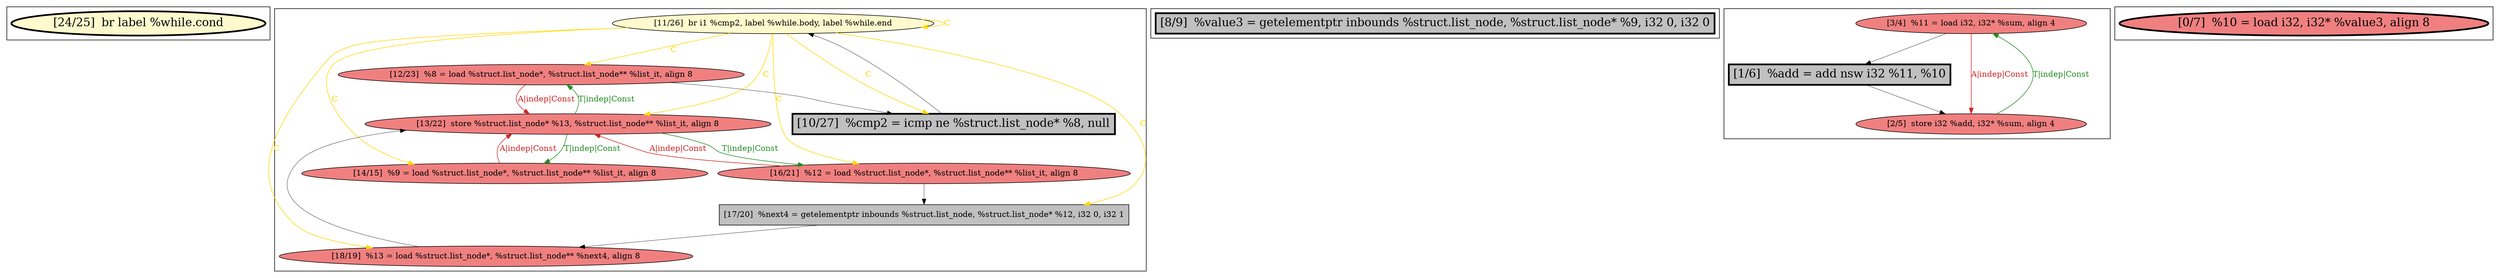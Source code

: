 
digraph G {





subgraph cluster4 {


node1205 [penwidth=3.0,fontsize=20,fillcolor=lemonchiffon,label="[24/25]  br label %while.cond",shape=ellipse,style=filled ]



}

subgraph cluster3 {


node1204 [fillcolor=lemonchiffon,label="[11/26]  br i1 %cmp2, label %while.body, label %while.end",shape=ellipse,style=filled ]
node1203 [fillcolor=lightcoral,label="[12/23]  %8 = load %struct.list_node*, %struct.list_node** %list_it, align 8",shape=ellipse,style=filled ]
node1198 [fillcolor=lightcoral,label="[18/19]  %13 = load %struct.list_node*, %struct.list_node** %next4, align 8",shape=ellipse,style=filled ]
node1200 [fillcolor=lightcoral,label="[13/22]  store %struct.list_node* %13, %struct.list_node** %list_it, align 8",shape=ellipse,style=filled ]
node1201 [fillcolor=lightcoral,label="[14/15]  %9 = load %struct.list_node*, %struct.list_node** %list_it, align 8",shape=ellipse,style=filled ]
node1197 [fillcolor=lightcoral,label="[16/21]  %12 = load %struct.list_node*, %struct.list_node** %list_it, align 8",shape=ellipse,style=filled ]
node1199 [penwidth=3.0,fontsize=20,fillcolor=grey,label="[10/27]  %cmp2 = icmp ne %struct.list_node* %8, null",shape=rectangle,style=filled ]
node1202 [fillcolor=grey,label="[17/20]  %next4 = getelementptr inbounds %struct.list_node, %struct.list_node* %12, i32 0, i32 1",shape=rectangle,style=filled ]

node1204->node1200 [style=solid,color=gold,label="C",penwidth=1.0,fontcolor=gold ]
node1204->node1198 [style=solid,color=gold,label="C",penwidth=1.0,fontcolor=gold ]
node1199->node1204 [style=solid,color=black,label="",penwidth=0.5,fontcolor=black ]
node1198->node1200 [style=solid,color=black,label="",penwidth=0.5,fontcolor=black ]
node1203->node1199 [style=solid,color=black,label="",penwidth=0.5,fontcolor=black ]
node1204->node1202 [style=solid,color=gold,label="C",penwidth=1.0,fontcolor=gold ]
node1204->node1204 [style=solid,color=gold,label="C",penwidth=1.0,fontcolor=gold ]
node1197->node1202 [style=solid,color=black,label="",penwidth=0.5,fontcolor=black ]
node1204->node1199 [style=solid,color=gold,label="C",penwidth=1.0,fontcolor=gold ]
node1204->node1203 [style=solid,color=gold,label="C",penwidth=1.0,fontcolor=gold ]
node1197->node1200 [style=solid,color=firebrick3,label="A|indep|Const",penwidth=1.0,fontcolor=firebrick3 ]
node1200->node1203 [style=solid,color=forestgreen,label="T|indep|Const",penwidth=1.0,fontcolor=forestgreen ]
node1200->node1201 [style=solid,color=forestgreen,label="T|indep|Const",penwidth=1.0,fontcolor=forestgreen ]
node1201->node1200 [style=solid,color=firebrick3,label="A|indep|Const",penwidth=1.0,fontcolor=firebrick3 ]
node1204->node1197 [style=solid,color=gold,label="C",penwidth=1.0,fontcolor=gold ]
node1200->node1197 [style=solid,color=forestgreen,label="T|indep|Const",penwidth=1.0,fontcolor=forestgreen ]
node1203->node1200 [style=solid,color=firebrick3,label="A|indep|Const",penwidth=1.0,fontcolor=firebrick3 ]
node1204->node1201 [style=solid,color=gold,label="C",penwidth=1.0,fontcolor=gold ]
node1202->node1198 [style=solid,color=black,label="",penwidth=0.5,fontcolor=black ]


}

subgraph cluster2 {


node1196 [penwidth=3.0,fontsize=20,fillcolor=grey,label="[8/9]  %value3 = getelementptr inbounds %struct.list_node, %struct.list_node* %9, i32 0, i32 0",shape=rectangle,style=filled ]



}

subgraph cluster0 {


node1194 [fillcolor=lightcoral,label="[3/4]  %11 = load i32, i32* %sum, align 4",shape=ellipse,style=filled ]
node1192 [penwidth=3.0,fontsize=20,fillcolor=grey,label="[1/6]  %add = add nsw i32 %11, %10",shape=rectangle,style=filled ]
node1193 [fillcolor=lightcoral,label="[2/5]  store i32 %add, i32* %sum, align 4",shape=ellipse,style=filled ]

node1193->node1194 [style=solid,color=forestgreen,label="T|indep|Const",penwidth=1.0,fontcolor=forestgreen ]
node1194->node1192 [style=solid,color=black,label="",penwidth=0.5,fontcolor=black ]
node1194->node1193 [style=solid,color=firebrick3,label="A|indep|Const",penwidth=1.0,fontcolor=firebrick3 ]
node1192->node1193 [style=solid,color=black,label="",penwidth=0.5,fontcolor=black ]


}

subgraph cluster1 {


node1195 [penwidth=3.0,fontsize=20,fillcolor=lightcoral,label="[0/7]  %10 = load i32, i32* %value3, align 8",shape=ellipse,style=filled ]



}

}
